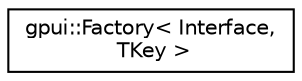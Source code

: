 digraph "Graphical Class Hierarchy"
{
 // LATEX_PDF_SIZE
  edge [fontname="Helvetica",fontsize="10",labelfontname="Helvetica",labelfontsize="10"];
  node [fontname="Helvetica",fontsize="10",shape=record];
  rankdir="LR";
  Node0 [label="gpui::Factory\< Interface,\l TKey \>",height=0.2,width=0.4,color="black", fillcolor="white", style="filled",URL="$classgpui_1_1_factory.html",tooltip="Implementation of abstract factory pattern."];
}
